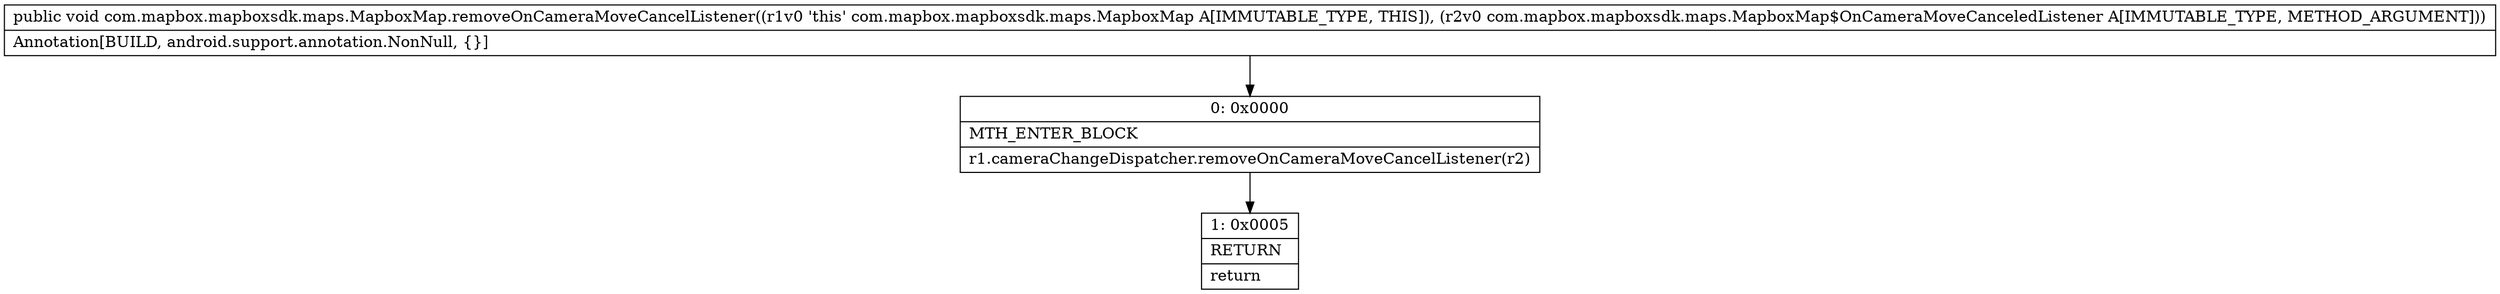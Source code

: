 digraph "CFG forcom.mapbox.mapboxsdk.maps.MapboxMap.removeOnCameraMoveCancelListener(Lcom\/mapbox\/mapboxsdk\/maps\/MapboxMap$OnCameraMoveCanceledListener;)V" {
Node_0 [shape=record,label="{0\:\ 0x0000|MTH_ENTER_BLOCK\l|r1.cameraChangeDispatcher.removeOnCameraMoveCancelListener(r2)\l}"];
Node_1 [shape=record,label="{1\:\ 0x0005|RETURN\l|return\l}"];
MethodNode[shape=record,label="{public void com.mapbox.mapboxsdk.maps.MapboxMap.removeOnCameraMoveCancelListener((r1v0 'this' com.mapbox.mapboxsdk.maps.MapboxMap A[IMMUTABLE_TYPE, THIS]), (r2v0 com.mapbox.mapboxsdk.maps.MapboxMap$OnCameraMoveCanceledListener A[IMMUTABLE_TYPE, METHOD_ARGUMENT]))  | Annotation[BUILD, android.support.annotation.NonNull, \{\}]\l}"];
MethodNode -> Node_0;
Node_0 -> Node_1;
}

